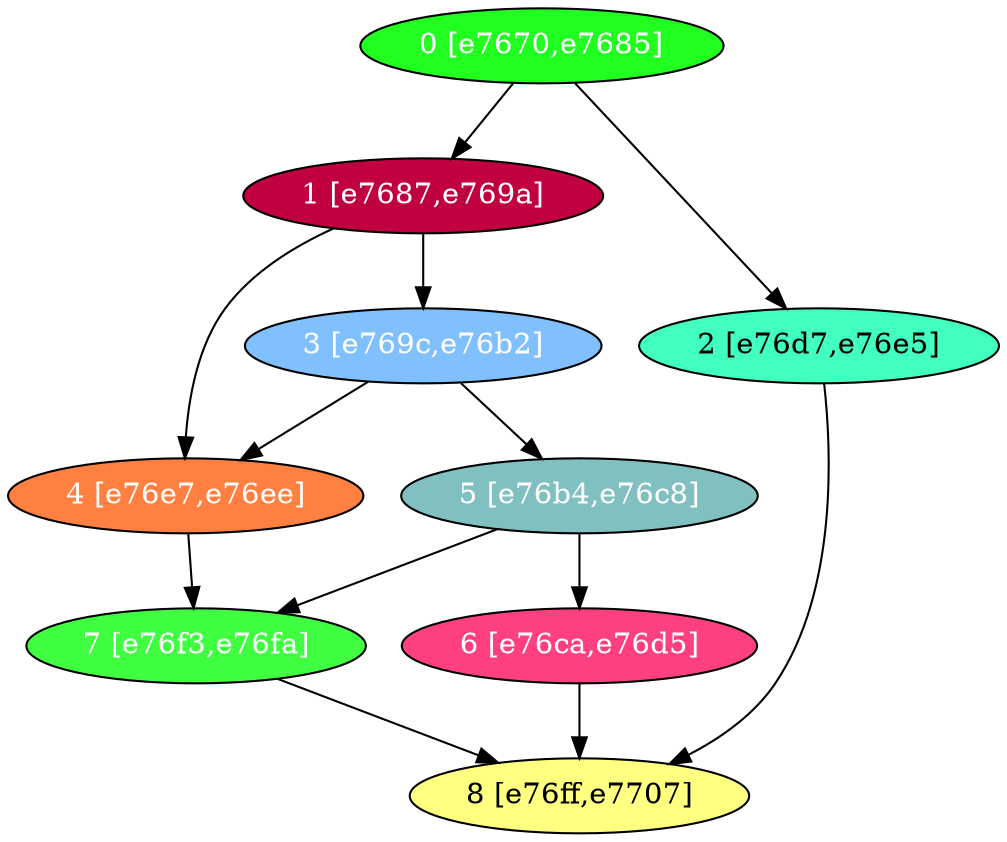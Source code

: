 diGraph libnss3{
	libnss3_0  [style=filled fillcolor="#20FF20" fontcolor="#ffffff" shape=oval label="0 [e7670,e7685]"]
	libnss3_1  [style=filled fillcolor="#C00040" fontcolor="#ffffff" shape=oval label="1 [e7687,e769a]"]
	libnss3_2  [style=filled fillcolor="#40FFC0" fontcolor="#000000" shape=oval label="2 [e76d7,e76e5]"]
	libnss3_3  [style=filled fillcolor="#80C0FF" fontcolor="#ffffff" shape=oval label="3 [e769c,e76b2]"]
	libnss3_4  [style=filled fillcolor="#FF8040" fontcolor="#ffffff" shape=oval label="4 [e76e7,e76ee]"]
	libnss3_5  [style=filled fillcolor="#80C0C0" fontcolor="#ffffff" shape=oval label="5 [e76b4,e76c8]"]
	libnss3_6  [style=filled fillcolor="#FF4080" fontcolor="#ffffff" shape=oval label="6 [e76ca,e76d5]"]
	libnss3_7  [style=filled fillcolor="#40FF40" fontcolor="#ffffff" shape=oval label="7 [e76f3,e76fa]"]
	libnss3_8  [style=filled fillcolor="#FFFF80" fontcolor="#000000" shape=oval label="8 [e76ff,e7707]"]

	libnss3_0 -> libnss3_1
	libnss3_0 -> libnss3_2
	libnss3_1 -> libnss3_3
	libnss3_1 -> libnss3_4
	libnss3_2 -> libnss3_8
	libnss3_3 -> libnss3_4
	libnss3_3 -> libnss3_5
	libnss3_4 -> libnss3_7
	libnss3_5 -> libnss3_6
	libnss3_5 -> libnss3_7
	libnss3_6 -> libnss3_8
	libnss3_7 -> libnss3_8
}